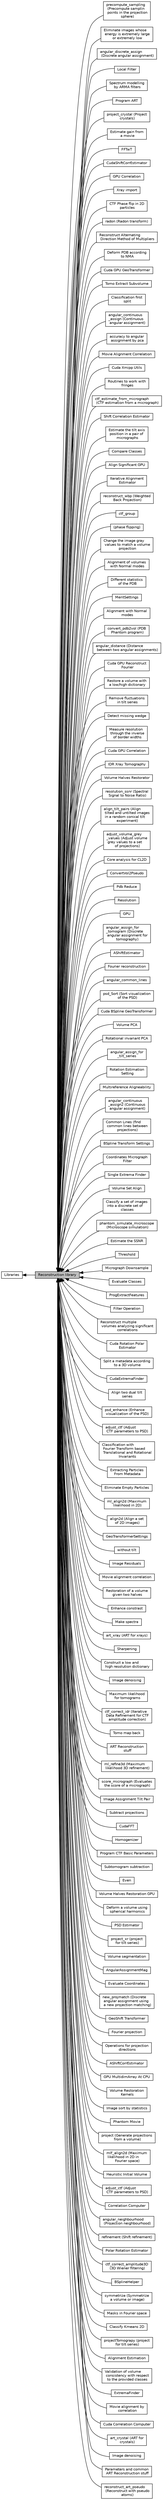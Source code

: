 digraph "Reconstruction library"
{
  edge [fontname="Helvetica",fontsize="10",labelfontname="Helvetica",labelfontsize="10"];
  node [fontname="Helvetica",fontsize="10",shape=record];
  rankdir=LR;
  Node113 [label="precompute_sampling\l (Precompute samplin\l points in the projection\l sphere)",height=0.2,width=0.4,color="black", fillcolor="white", style="filled",URL="$group__precomputeSampling.html"];
  Node91 [label="Eliminate images whose\l energy is extremely large\l or extremely low",height=0.2,width=0.4,color="black", fillcolor="white", style="filled",URL="$group__EliminateByEnergyProgram.html"];
  Node57 [label="angular_discrete_assign\l (Discrete angular assignment)",height=0.2,width=0.4,color="black", fillcolor="white", style="filled",URL="$group__AngularPredict.html"];
  Node125 [label="Local Filter",height=0.2,width=0.4,color="black", fillcolor="white", style="filled",URL="$group__Resolution.html"];
  Node83 [label="Spectrum modelling\l by ARMA filters",height=0.2,width=0.4,color="black", fillcolor="white", style="filled",URL="$group__SpARMA.html"];
  Node20 [label="Program ART",height=0.2,width=0.4,color="black", fillcolor="white", style="filled",URL="$group__Reconstruction.html"];
  Node118 [label="project_crystal (Project\l crystals)",height=0.2,width=0.4,color="black", fillcolor="white", style="filled",URL="$group__CrystalProject.html"];
  Node102 [label="Estimate gain from\l a movie",height=0.2,width=0.4,color="black", fillcolor="white", style="filled",URL="$group__EstimateGainProgram.html"];
  Node38 [label="FFTwT",height=0.2,width=0.4,color="black", fillcolor="white", style="filled",URL="$group__FFTwT.html"];
  Node150 [label="CudaShiftCorrEstimator",height=0.2,width=0.4,color="black", fillcolor="white", style="filled",URL="$group__CudaShiftCorrEstimator.html"];
  Node34 [label="GPU Correlation",height=0.2,width=0.4,color="black", fillcolor="white", style="filled",URL="$group__ProgGpuCorrelation.html"];
  Node33 [label="Xray import",height=0.2,width=0.4,color="black", fillcolor="white", style="filled",URL="$group__XrayImport.html"];
  Node76 [label="CTF Phase flip in 2D\l particles",height=0.2,width=0.4,color="black", fillcolor="white", style="filled",URL="$group__Correct.html"];
  Node121 [label="radon (Radon transform)",height=0.2,width=0.4,color="black", fillcolor="white", style="filled",URL="$group__RadonTransform.html"];
  Node18 [label="Reconstruct Alternating\l Direction Method of Multipliers",height=0.2,width=0.4,color="black", fillcolor="white", style="filled",URL="$group__ReconstructADMMProgram.html"];
  Node108 [label="Deform PDB according\l to NMA",height=0.2,width=0.4,color="black", fillcolor="white", style="filled",URL="$group__PDBNMADeform.html"];
  Node147 [label="Cuda GPU GeoTransformer",height=0.2,width=0.4,color="black", fillcolor="white", style="filled",URL="$group__GeoTransformer.html"];
  Node27 [label="Tomo Extract Subvolume",height=0.2,width=0.4,color="black", fillcolor="white", style="filled",URL="$group__ProgTomoExtractSubvolume.html"];
  Node72 [label="Classification first\l split",height=0.2,width=0.4,color="black", fillcolor="white", style="filled",URL="$group__ClassificationFirstSplit.html"];
  Node55 [label="angular_continuous\l_assign (Continuous\l angular assignment)",height=0.2,width=0.4,color="black", fillcolor="white", style="filled",URL="$group__AngularPredictContinuous.html"];
  Node51 [label="accuracy to angular\l assignment by pca",height=0.2,width=0.4,color="black", fillcolor="white", style="filled",URL="$group__Assign.html"];
  Node101 [label="Movie Alignment Correlation",height=0.2,width=0.4,color="black", fillcolor="white", style="filled",URL="$group__AProgMovieAlignmentCorrelation.html"];
  Node154 [label="Cuda Xmipp Utils",height=0.2,width=0.4,color="black", fillcolor="white", style="filled",URL="$group__CudaXmippUtils.html"];
  Node89 [label="Routines to work with\l fringes",height=0.2,width=0.4,color="black", fillcolor="white", style="filled",URL="$group__FringeProcessing.html"];
  Node79 [label="ctf_estimate_from_micrograph\l (CTF estimation from a micrograph)",height=0.2,width=0.4,color="black", fillcolor="white", style="filled",URL="$group__AssignCTF.html"];
  Node126 [label="Shift Correlation Estimator",height=0.2,width=0.4,color="black", fillcolor="white", style="filled",URL="$group__ShiftCorrEstimator.html"];
  Node58 [label="Estimate the tilt axis\l position in a pair of\l micrographs",height=0.2,width=0.4,color="black", fillcolor="white", style="filled",URL="$group__AngularEstimateTiltAxis.html"];
  Node69 [label="Compare Classes",height=0.2,width=0.4,color="black", fillcolor="white", style="filled",URL="$group__CompareClasses.html"];
  Node140 [label="Align Significant GPU",height=0.2,width=0.4,color="black", fillcolor="white", style="filled",URL="$group__ProgAlignSignificantGPU.html"];
  Node95 [label="Iterative Alignment\l Estimator",height=0.2,width=0.4,color="black", fillcolor="white", style="filled",URL="$group__IterativeAlignmentEstimator.html"];
  Node123 [label="reconstruct_wbp (Weighted\l Back Projection)",height=0.2,width=0.4,color="black", fillcolor="white", style="filled",URL="$group__WBP.html"];
  Node84 [label="ctf_group",height=0.2,width=0.4,color="black", fillcolor="white", style="filled",URL="$group__CTFGroup.html"];
  Node8 [label="(phase flipping)",height=0.2,width=0.4,color="black", fillcolor="white", style="filled",URL="$group__Micrograph__phase__Flipp.html"];
  Node132 [label="Change the image gray\l values to match a volume\l projection",height=0.2,width=0.4,color="black", fillcolor="white", style="filled",URL="$group__TransformImageGray.html"];
  Node105 [label="Alignment of volumes\l with Normal modes",height=0.2,width=0.4,color="black", fillcolor="white", style="filled",URL="$group__NMAAlignmentVol.html"];
  Node106 [label="Different statistics\l of the PDB",height=0.2,width=0.4,color="black", fillcolor="white", style="filled",URL="$group__PDBAnalysis.html"];
  Node50 [label="MeritSettings",height=0.2,width=0.4,color="black", fillcolor="white", style="filled",URL="$group__MeritSettings.html"];
  Node88 [label="Alignment with Normal\l modes",height=0.2,width=0.4,color="black", fillcolor="white", style="filled",URL="$group__NMAAlignment.html"];
  Node107 [label="convert_pdb2vol (PDB\l Phantom program)",height=0.2,width=0.4,color="black", fillcolor="white", style="filled",URL="$group__PDBPhantom.html"];
  Node53 [label="angular_distance (Distance\l between two angular assignments)",height=0.2,width=0.4,color="black", fillcolor="white", style="filled",URL="$group__AngularDistance.html"];
  Node148 [label="Cuda GPU Reconstruct\l Fourier",height=0.2,width=0.4,color="black", fillcolor="white", style="filled",URL="$group__CUDAGPURecFourier.html"];
  Node16 [label="Restore a volume with\l a low/high dictionary",height=0.2,width=0.4,color="black", fillcolor="white", style="filled",URL="$group__PDBRestoreWithDictionary.html"];
  Node28 [label="Remove fluctuations\l in tilt series",height=0.2,width=0.4,color="black", fillcolor="white", style="filled",URL="$group__RemoveFluctuations.html"];
  Node156 [label="Detect missing wedge",height=0.2,width=0.4,color="black", fillcolor="white", style="filled",URL="$group__DetectMissingWedge.html"];
  Node21 [label="Measure resolution\l through the inverse\l of border widths",height=0.2,width=0.4,color="black", fillcolor="white", style="filled",URL="$group__ResolutionIBW.html"];
  Node145 [label="Cuda GPU Correlation",height=0.2,width=0.4,color="black", fillcolor="white", style="filled",URL="$group__GpuCorrelation.html"];
  Node11 [label="IDR Xray Tomography",height=0.2,width=0.4,color="black", fillcolor="white", style="filled",URL="$group__IDRXrayTomo.html"];
  Node152 [label="Volume Halves Restorator",height=0.2,width=0.4,color="black", fillcolor="white", style="filled",URL="$group__VolumeHalvesRestorator.html"];
  Node22 [label="resolution_ssnr (Spectral\l Signal to Noise Ratio)",height=0.2,width=0.4,color="black", fillcolor="white", style="filled",URL="$group__SSNR.html"];
  Node29 [label="align_tilt_pairs (Align\l tilted and untilted images\l in a random conical tilt\l experiment)",height=0.2,width=0.4,color="black", fillcolor="white", style="filled",URL="$group__Centilt.html"];
  Node46 [label="adjust_volume_grey\l_values (Adjust volume\l grey values to a set\l of projections)",height=0.2,width=0.4,color="black", fillcolor="white", style="filled",URL="$group__AdjustVolumeProgram.html"];
  Node42 [label="Core analysis for CL2D",height=0.2,width=0.4,color="black", fillcolor="white", style="filled",URL="$group__ClassifyCL2DCore.html"];
  Node138 [label="ConvertVol2Pseudo",height=0.2,width=0.4,color="black", fillcolor="white", style="filled",URL="$group__ConvertVol2Pseudo.html"];
  Node109 [label="Pdb Reduce",height=0.2,width=0.4,color="black", fillcolor="white", style="filled",URL="$group__ProgPdbReduce.html"];
  Node37 [label="Resolution",height=0.2,width=0.4,color="black", fillcolor="white", style="filled",URL="$group__Monogenic.html"];
  Node155 [label="GPU",height=0.2,width=0.4,color="black", fillcolor="white", style="filled",URL="$group__GPU.html"];
  Node25 [label="angular_assign_for\l_tomogram (Discrete\l angular assignment for\l tomography)",height=0.2,width=0.4,color="black", fillcolor="white", style="filled",URL="$group__AngularPredictTomography.html"];
  Node64 [label="AShiftEstimator",height=0.2,width=0.4,color="black", fillcolor="white", style="filled",URL="$group__AShiftEstimator.html"];
  Node36 [label="Fourier reconstruction",height=0.2,width=0.4,color="black", fillcolor="white", style="filled",URL="$group__FourierReconstruction.html"];
  Node54 [label="angular_common_lines",height=0.2,width=0.4,color="black", fillcolor="white", style="filled",URL="$group__AngularCommonLines.html"];
  Node85 [label="psd_Sort (Sort visualization\l of the PSD)",height=0.2,width=0.4,color="black", fillcolor="white", style="filled",URL="$group__SortPSD.html"];
  Node142 [label="Cuda BSpline GeoTransformer",height=0.2,width=0.4,color="black", fillcolor="white", style="filled",URL="$group__CudaBSplineGeoTransformer.html"];
  Node31 [label="Volume PCA",height=0.2,width=0.4,color="black", fillcolor="white", style="filled",URL="$group__VolumePCA.html"];
  Node44 [label="Rotational invariant PCA",height=0.2,width=0.4,color="black", fillcolor="white", style="filled",URL="$group__RotationalPCA.html"];
  Node26 [label="angular_assign_for\l_tilt_series",height=0.2,width=0.4,color="black", fillcolor="white", style="filled",URL="$group__AngularAssignTiltSeries.html"];
  Node61 [label="Rotation Estimation\l Setting",height=0.2,width=0.4,color="black", fillcolor="white", style="filled",URL="$group__RotationEstimationSetting.html"];
  Node104 [label="Multireference Aligneability",height=0.2,width=0.4,color="black", fillcolor="white", style="filled",URL="$group__MultireferenceAligneability.html"];
  Node56 [label="angular_continuous\l_assign2 (Continuous\l angular assignment)",height=0.2,width=0.4,color="black", fillcolor="white", style="filled",URL="$group__AngularPredictContinuous2.html"];
  Node6 [label="Common Lines (find\l common lines between\l projections)",height=0.2,width=0.4,color="black", fillcolor="white", style="filled",URL="$group__CommonLinesProgram.html"];
  Node67 [label="BSpline Transform Settings",height=0.2,width=0.4,color="black", fillcolor="white", style="filled",URL="$group__BSplineTransformSettings.html"];
  Node74 [label="Coordinates Micrograph\l Filter",height=0.2,width=0.4,color="black", fillcolor="white", style="filled",URL="$group__CoordinatesMicrographFilters.html"];
  Node127 [label="Single Extrema Finder",height=0.2,width=0.4,color="black", fillcolor="white", style="filled",URL="$group__SingleExtremaFinder.html"];
  Node139 [label="Volume Set Align",height=0.2,width=0.4,color="black", fillcolor="white", style="filled",URL="$group__ProgVolumeSetAlign.html"];
  Node5 [label="Classify a set of images\l into a discrete set of\l classes",height=0.2,width=0.4,color="black", fillcolor="white", style="filled",URL="$group__ClassifySignificant.html"];
  Node111 [label="phantom_simulate_microscope\l (Microscope simulation)",height=0.2,width=0.4,color="black", fillcolor="white", style="filled",URL="$group__MicroscopeProgram.html"];
  Node116 [label="Estimate the SSNR",height=0.2,width=0.4,color="black", fillcolor="white", style="filled",URL="$group__ProgImageSSNR.html"];
  Node131 [label="Threshold",height=0.2,width=0.4,color="black", fillcolor="white", style="filled",URL="$group__ThresholdProgram.html"];
  Node41 [label="Micrograph Downsample",height=0.2,width=0.4,color="black", fillcolor="white", style="filled",URL="$group__MicrographDownsample.html"];
  Node70 [label="Evaluate Classes",height=0.2,width=0.4,color="black", fillcolor="white", style="filled",URL="$group__EvaluateClasses.html"];
  Node71 [label="ProgExtractFeatures",height=0.2,width=0.4,color="black", fillcolor="white", style="filled",URL="$group__ProgExtractFeatures.html"];
  Node114 [label="Filter Operation",height=0.2,width=0.4,color="black", fillcolor="white", style="filled",URL="$group__ProgFilter.html"];
  Node122 [label="Reconstruct multiple\l volumes analyzing significant\l correlations",height=0.2,width=0.4,color="black", fillcolor="white", style="filled",URL="$group__ReconstructSignificant.html"];
  Node149 [label="Cuda Rotation Polar\l Estimator",height=0.2,width=0.4,color="black", fillcolor="white", style="filled",URL="$group__CudaRotPolarEstimator.html"];
  Node96 [label="Split a metadata according\l to a 3D volume",height=0.2,width=0.4,color="black", fillcolor="white", style="filled",URL="$group__MetadataSplit3D.html"];
  Node151 [label="CudaExtremaFinder",height=0.2,width=0.4,color="black", fillcolor="white", style="filled",URL="$group__CudaExtremaFinder.html"];
  Node24 [label="Align two dual tilt\l series",height=0.2,width=0.4,color="black", fillcolor="white", style="filled",URL="$group__AlignDualProgram.html"];
  Node78 [label="psd_enhance (Enhance\l visualization of the PSD)",height=0.2,width=0.4,color="black", fillcolor="white", style="filled",URL="$group__EnhancePSD.html"];
  Node82 [label="adjust_ctf (Adjust\l CTF parameters to PSD)",height=0.2,width=0.4,color="black", fillcolor="white", style="filled",URL="$group__AdjustParametricCTFFast.html"];
  Node43 [label="Classification with\l Fourier Transform based\l Translational and Rotational\l Invariants",height=0.2,width=0.4,color="black", fillcolor="white", style="filled",URL="$group__ClassifyFTTRI.html"];
  Node10 [label="Extracting Particles\l From Metadata",height=0.2,width=0.4,color="black", fillcolor="white", style="filled",URL="$group__ExtractSubset.html"];
  Node92 [label="Eliminate Empty Particles",height=0.2,width=0.4,color="black", fillcolor="white", style="filled",URL="$group__ProgEliminateEmptyParticles.html"];
  Node98 [label="ml_align2d (Maximum\l likelihood in 2D)",height=0.2,width=0.4,color="black", fillcolor="white", style="filled",URL="$group__MLalign2D.html"];
  Node49 [label="align2d (Align a set\l of 2D images)",height=0.2,width=0.4,color="black", fillcolor="white", style="filled",URL="$group__Align2DProgram.html"];
  Node48 [label="GeoTransformerSettings",height=0.2,width=0.4,color="black", fillcolor="white", style="filled",URL="$group__GeoTransformerSettings.html"];
  Node133 [label="without tilt",height=0.2,width=0.4,color="black", fillcolor="white", style="filled",URL="$group__Validation.html"];
  Node115 [label="Image Residuals",height=0.2,width=0.4,color="black", fillcolor="white", style="filled",URL="$group__ProgImageResiduals.html"];
  Node1 [label="Libraries",height=0.2,width=0.4,color="black", fillcolor="white", style="filled",URL="$group__Libraries.html"];
  Node100 [label="Movie alignment correlation",height=0.2,width=0.4,color="black", fillcolor="white", style="filled",URL="$group__ProgMovieAlignmentCorrelation.html"];
  Node134 [label="Restoration of a volume\l given two halves",height=0.2,width=0.4,color="black", fillcolor="white", style="filled",URL="$group__VolumeHalvesRestoration.html"];
  Node30 [label="Enhance constrast",height=0.2,width=0.4,color="black", fillcolor="white", style="filled",URL="$group__EnhanceContrast.html"];
  Node12 [label="Make spectra",height=0.2,width=0.4,color="black", fillcolor="white", style="filled",URL="$group__MakeSpectra.html"];
  Node3 [label="art_xray (ART for xrays)",height=0.2,width=0.4,color="black", fillcolor="white", style="filled",URL="$group__ARTXray.html",tooltip=" "];
  Node136 [label="Sharpening",height=0.2,width=0.4,color="black", fillcolor="white", style="filled",URL="$group__Local.html"];
  Node15 [label="Construct a low and\l high resolution dictionary",height=0.2,width=0.4,color="black", fillcolor="white", style="filled",URL="$group__PDBConstructDictionary.html"];
  Node86 [label="Image denoising",height=0.2,width=0.4,color="black", fillcolor="white", style="filled",URL="$group__Denoise.html"];
  Node14 [label="Maximum likelihood\l for tomograms",height=0.2,width=0.4,color="black", fillcolor="white", style="filled",URL="$group__ml__tomo.html"];
  Node7 [label="ctf_correct_idr (Iterative\l Data Refinement for CTF\l amplitude correction)",height=0.2,width=0.4,color="black", fillcolor="white", style="filled",URL="$group__IDR.html"];
  Node157 [label="Tomo map back",height=0.2,width=0.4,color="black", fillcolor="white", style="filled",URL="$group__TomoMapBack.html"];
  Node65 [label="ART Reconstruction\l stuff",height=0.2,width=0.4,color="black", fillcolor="white", style="filled",URL="$group__common.html"];
  Node13 [label="ml_refine3d (Maximum\l likelihood 3D refinement)",height=0.2,width=0.4,color="black", fillcolor="white", style="filled",URL="$group__Refine3d.html"];
  Node23 [label="score_micrograph (Evaluates\l the score of a micrograph)",height=0.2,width=0.4,color="black", fillcolor="white", style="filled",URL="$group__ScoreMicrograph.html"];
  Node90 [label="Image Assignment Tilt Pair",height=0.2,width=0.4,color="black", fillcolor="white", style="filled",URL="$group__ProgassignmentTiltPair.html"];
  Node129 [label="Subtract projections",height=0.2,width=0.4,color="black", fillcolor="white", style="filled",URL="$group__ProgSubtractProjection.html"];
  Node144 [label="CudaFFT",height=0.2,width=0.4,color="black", fillcolor="white", style="filled",URL="$group__CudaFFT.html"];
  Node2 [label="Homogenizer",height=0.2,width=0.4,color="black", fillcolor="white", style="filled",URL="$group__Volume.html"];
  Node0 [label="Reconstruction library",height=0.2,width=0.4,color="black", fillcolor="grey75", style="filled", fontcolor="black"];
  Node81 [label="Program CTF Basic Parameters",height=0.2,width=0.4,color="black", fillcolor="white", style="filled",URL="$group__ProgCTFBasicParams.html"];
  Node128 [label="Subtomogram subtraction",height=0.2,width=0.4,color="black", fillcolor="white", style="filled",URL="$group__ProgSubtomoSubtraction.html"];
  Node93 [label="Even",height=0.2,width=0.4,color="black", fillcolor="white", style="filled",URL="$group__Odd.html"];
  Node141 [label="Volume Halves Restoration GPU",height=0.2,width=0.4,color="black", fillcolor="white", style="filled",URL="$group__ProgVolumeHalvesRestorationGpu.html"];
  Node73 [label="Deform a volume using\l spherical harmonics",height=0.2,width=0.4,color="black", fillcolor="white", style="filled",URL="$group__VolDeformSph.html"];
  Node120 [label="PSD Estimator",height=0.2,width=0.4,color="black", fillcolor="white", style="filled",URL="$group__PSDEstimator.html"];
  Node17 [label="project_xr (project\l for tilt series)",height=0.2,width=0.4,color="black", fillcolor="white", style="filled",URL="$group__ProjectionXRProgram.html"];
  Node137 [label="Volume segmentation",height=0.2,width=0.4,color="black", fillcolor="white", style="filled",URL="$group__VolumeSegment.html"];
  Node52 [label="AngularAssignmentMag",height=0.2,width=0.4,color="black", fillcolor="white", style="filled",URL="$group__AngularAssignmentMag.html"];
  Node9 [label="Evaluate Coordinates",height=0.2,width=0.4,color="black", fillcolor="white", style="filled",URL="$group__ProgEvaluateCoordinates.html"];
  Node60 [label="new_projmatch (Discrete\l angular assignment using\l a new projection matching)",height=0.2,width=0.4,color="black", fillcolor="white", style="filled",URL="$group__angular__projection__matching.html"];
  Node146 [label="GeoShift Transformer",height=0.2,width=0.4,color="black", fillcolor="white", style="filled",URL="$group__GeoShiftTransformer.html"];
  Node40 [label="Fourier projection",height=0.2,width=0.4,color="black", fillcolor="white", style="filled",URL="$group__FourierProjection.html"];
  Node87 [label="Operations for projection\l directions",height=0.2,width=0.4,color="black", fillcolor="white", style="filled",URL="$group__Directions.html"];
  Node63 [label="AShiftCorrEstimator",height=0.2,width=0.4,color="black", fillcolor="white", style="filled",URL="$group__AShiftCorrEstimator.html"];
  Node35 [label="GPU MultidimArray At CPU",height=0.2,width=0.4,color="black", fillcolor="white", style="filled",URL="$group__GpuMultidimArrayAtCpu.html"];
  Node153 [label="Volume Restoration\l Kernels",height=0.2,width=0.4,color="black", fillcolor="white", style="filled",URL="$group__VolumeRestorationKernels.html"];
  Node94 [label="Image sort by statistics",height=0.2,width=0.4,color="black", fillcolor="white", style="filled",URL="$group__ImageSort.html"];
  Node110 [label="Phantom Movie",height=0.2,width=0.4,color="black", fillcolor="white", style="filled",URL="$group__PhantomMovie.html"];
  Node117 [label="project (Generate projections\l from a volume)",height=0.2,width=0.4,color="black", fillcolor="white", style="filled",URL="$group__ProjectionProgram.html"];
  Node99 [label="mlf_align2d (Maximum\l likelihood in 2D in\l Fourier space)",height=0.2,width=0.4,color="black", fillcolor="white", style="filled",URL="$group__MLFalign2D.html"];
  Node135 [label="Heuristic Initial Volume",height=0.2,width=0.4,color="black", fillcolor="white", style="filled",URL="$group__VolumeInitialH.html"];
  Node80 [label="adjust_ctf (Adjust\l CTF parameters to PSD)",height=0.2,width=0.4,color="black", fillcolor="white", style="filled",URL="$group__AdjustParametricCTF.html"];
  Node75 [label="Correlation Computer",height=0.2,width=0.4,color="black", fillcolor="white", style="filled",URL="$group__CorrelationComputer.html"];
  Node59 [label="angular_neighbourhood\l (Projection neighbourhood)",height=0.2,width=0.4,color="black", fillcolor="white", style="filled",URL="$group__ProjectionNeighbourhood.html"];
  Node124 [label="refinement (Shift refinement)",height=0.2,width=0.4,color="black", fillcolor="white", style="filled",URL="$group__ShiftRefinement.html"];
  Node112 [label="Polar Rotation Estimator",height=0.2,width=0.4,color="black", fillcolor="white", style="filled",URL="$group__PolarRotationEstimator.html"];
  Node77 [label="ctf_correct_amplitude3D\l (3D Wiener filtering)",height=0.2,width=0.4,color="black", fillcolor="white", style="filled",URL="$group__CorrectAmplitude3D.html"];
  Node68 [label="BSplineHelper",height=0.2,width=0.4,color="black", fillcolor="white", style="filled",URL="$group__BSplineHelper.html"];
  Node130 [label="symmetrize (Symmetrize\l a volume or image)",height=0.2,width=0.4,color="black", fillcolor="white", style="filled",URL="$group__SymmetrizeProgram.html"];
  Node39 [label="Masks in Fourier space",height=0.2,width=0.4,color="black", fillcolor="white", style="filled",URL="$group__FourierMasks.html"];
  Node4 [label="Classify Kmeans 2D",height=0.2,width=0.4,color="black", fillcolor="white", style="filled",URL="$group__ProgClassifyKmeans2D.html"];
  Node119 [label="projectTomograpy (project\l for tilt series)",height=0.2,width=0.4,color="black", fillcolor="white", style="filled",URL="$group__ProjectionTomographyProgram.html"];
  Node45 [label="Alignment Estimation",height=0.2,width=0.4,color="black", fillcolor="white", style="filled",URL="$group__Alignment.html"];
  Node32 [label="Validation of volume\l consistency with respect\l to the provided classes",height=0.2,width=0.4,color="black", fillcolor="white", style="filled",URL="$group__VolumeValidatePCA.html"];
  Node47 [label="ExtremaFinder",height=0.2,width=0.4,color="black", fillcolor="white", style="filled",URL="$group__ExtremaFinder.html"];
  Node103 [label="Movie alignment by\l correlation",height=0.2,width=0.4,color="black", fillcolor="white", style="filled",URL="$group__MovieAlignmentCorrelation.html"];
  Node143 [label="Cuda Correlation Computer",height=0.2,width=0.4,color="black", fillcolor="white", style="filled",URL="$group__CudaCorrelationComputer.html"];
  Node62 [label="art_crystal (ART for\l crystals)",height=0.2,width=0.4,color="black", fillcolor="white", style="filled",URL="$group__ARTCrystal.html"];
  Node97 [label="Image denoising",height=0.2,width=0.4,color="black", fillcolor="white", style="filled",URL="$group__AutomaticPicking.html"];
  Node66 [label="Parameters and common\l ART Reconstruction stuff",height=0.2,width=0.4,color="black", fillcolor="white", style="filled",URL="$group__BasicART.html"];
  Node19 [label="reconstruct_art_pseudo\l (Reconstruct with pseudo\l atoms)",height=0.2,width=0.4,color="black", fillcolor="white", style="filled",URL="$group__ART__pseudo.html"];
  Node1->Node0 [shape=plaintext, dir="back", style="solid"];
  Node0->Node2 [shape=plaintext, dir="back", style="solid"];
  Node0->Node3 [shape=plaintext, dir="back", style="solid"];
  Node0->Node4 [shape=plaintext, dir="back", style="solid"];
  Node0->Node5 [shape=plaintext, dir="back", style="solid"];
  Node0->Node6 [shape=plaintext, dir="back", style="solid"];
  Node0->Node7 [shape=plaintext, dir="back", style="solid"];
  Node0->Node8 [shape=plaintext, dir="back", style="solid"];
  Node0->Node9 [shape=plaintext, dir="back", style="solid"];
  Node0->Node10 [shape=plaintext, dir="back", style="solid"];
  Node0->Node11 [shape=plaintext, dir="back", style="solid"];
  Node0->Node12 [shape=plaintext, dir="back", style="solid"];
  Node0->Node13 [shape=plaintext, dir="back", style="solid"];
  Node0->Node14 [shape=plaintext, dir="back", style="solid"];
  Node0->Node15 [shape=plaintext, dir="back", style="solid"];
  Node0->Node16 [shape=plaintext, dir="back", style="solid"];
  Node0->Node17 [shape=plaintext, dir="back", style="solid"];
  Node0->Node18 [shape=plaintext, dir="back", style="solid"];
  Node0->Node19 [shape=plaintext, dir="back", style="solid"];
  Node0->Node20 [shape=plaintext, dir="back", style="solid"];
  Node0->Node21 [shape=plaintext, dir="back", style="solid"];
  Node0->Node22 [shape=plaintext, dir="back", style="solid"];
  Node0->Node23 [shape=plaintext, dir="back", style="solid"];
  Node0->Node24 [shape=plaintext, dir="back", style="solid"];
  Node0->Node25 [shape=plaintext, dir="back", style="solid"];
  Node0->Node26 [shape=plaintext, dir="back", style="solid"];
  Node0->Node27 [shape=plaintext, dir="back", style="solid"];
  Node0->Node28 [shape=plaintext, dir="back", style="solid"];
  Node0->Node29 [shape=plaintext, dir="back", style="solid"];
  Node0->Node30 [shape=plaintext, dir="back", style="solid"];
  Node0->Node31 [shape=plaintext, dir="back", style="solid"];
  Node0->Node32 [shape=plaintext, dir="back", style="solid"];
  Node0->Node33 [shape=plaintext, dir="back", style="solid"];
  Node0->Node34 [shape=plaintext, dir="back", style="solid"];
  Node0->Node35 [shape=plaintext, dir="back", style="solid"];
  Node0->Node36 [shape=plaintext, dir="back", style="solid"];
  Node0->Node37 [shape=plaintext, dir="back", style="solid"];
  Node0->Node38 [shape=plaintext, dir="back", style="solid"];
  Node0->Node39 [shape=plaintext, dir="back", style="solid"];
  Node0->Node40 [shape=plaintext, dir="back", style="solid"];
  Node0->Node41 [shape=plaintext, dir="back", style="solid"];
  Node0->Node42 [shape=plaintext, dir="back", style="solid"];
  Node0->Node43 [shape=plaintext, dir="back", style="solid"];
  Node0->Node44 [shape=plaintext, dir="back", style="solid"];
  Node0->Node45 [shape=plaintext, dir="back", style="solid"];
  Node0->Node46 [shape=plaintext, dir="back", style="solid"];
  Node0->Node47 [shape=plaintext, dir="back", style="solid"];
  Node0->Node48 [shape=plaintext, dir="back", style="solid"];
  Node0->Node49 [shape=plaintext, dir="back", style="solid"];
  Node0->Node50 [shape=plaintext, dir="back", style="solid"];
  Node0->Node51 [shape=plaintext, dir="back", style="solid"];
  Node0->Node52 [shape=plaintext, dir="back", style="solid"];
  Node0->Node53 [shape=plaintext, dir="back", style="solid"];
  Node0->Node54 [shape=plaintext, dir="back", style="solid"];
  Node0->Node55 [shape=plaintext, dir="back", style="solid"];
  Node0->Node56 [shape=plaintext, dir="back", style="solid"];
  Node0->Node57 [shape=plaintext, dir="back", style="solid"];
  Node0->Node58 [shape=plaintext, dir="back", style="solid"];
  Node0->Node59 [shape=plaintext, dir="back", style="solid"];
  Node0->Node60 [shape=plaintext, dir="back", style="solid"];
  Node0->Node61 [shape=plaintext, dir="back", style="solid"];
  Node0->Node62 [shape=plaintext, dir="back", style="solid"];
  Node0->Node63 [shape=plaintext, dir="back", style="solid"];
  Node0->Node64 [shape=plaintext, dir="back", style="solid"];
  Node0->Node65 [shape=plaintext, dir="back", style="solid"];
  Node0->Node66 [shape=plaintext, dir="back", style="solid"];
  Node0->Node67 [shape=plaintext, dir="back", style="solid"];
  Node0->Node68 [shape=plaintext, dir="back", style="solid"];
  Node0->Node69 [shape=plaintext, dir="back", style="solid"];
  Node0->Node70 [shape=plaintext, dir="back", style="solid"];
  Node0->Node71 [shape=plaintext, dir="back", style="solid"];
  Node0->Node72 [shape=plaintext, dir="back", style="solid"];
  Node0->Node73 [shape=plaintext, dir="back", style="solid"];
  Node0->Node74 [shape=plaintext, dir="back", style="solid"];
  Node0->Node75 [shape=plaintext, dir="back", style="solid"];
  Node0->Node76 [shape=plaintext, dir="back", style="solid"];
  Node0->Node77 [shape=plaintext, dir="back", style="solid"];
  Node0->Node78 [shape=plaintext, dir="back", style="solid"];
  Node0->Node79 [shape=plaintext, dir="back", style="solid"];
  Node0->Node80 [shape=plaintext, dir="back", style="solid"];
  Node0->Node81 [shape=plaintext, dir="back", style="solid"];
  Node0->Node82 [shape=plaintext, dir="back", style="solid"];
  Node0->Node83 [shape=plaintext, dir="back", style="solid"];
  Node0->Node84 [shape=plaintext, dir="back", style="solid"];
  Node0->Node85 [shape=plaintext, dir="back", style="solid"];
  Node0->Node86 [shape=plaintext, dir="back", style="solid"];
  Node0->Node87 [shape=plaintext, dir="back", style="solid"];
  Node0->Node88 [shape=plaintext, dir="back", style="solid"];
  Node0->Node89 [shape=plaintext, dir="back", style="solid"];
  Node0->Node90 [shape=plaintext, dir="back", style="solid"];
  Node0->Node91 [shape=plaintext, dir="back", style="solid"];
  Node0->Node92 [shape=plaintext, dir="back", style="solid"];
  Node0->Node93 [shape=plaintext, dir="back", style="solid"];
  Node0->Node94 [shape=plaintext, dir="back", style="solid"];
  Node0->Node95 [shape=plaintext, dir="back", style="solid"];
  Node0->Node96 [shape=plaintext, dir="back", style="solid"];
  Node0->Node97 [shape=plaintext, dir="back", style="solid"];
  Node0->Node98 [shape=plaintext, dir="back", style="solid"];
  Node0->Node99 [shape=plaintext, dir="back", style="solid"];
  Node0->Node100 [shape=plaintext, dir="back", style="solid"];
  Node0->Node101 [shape=plaintext, dir="back", style="solid"];
  Node0->Node102 [shape=plaintext, dir="back", style="solid"];
  Node0->Node103 [shape=plaintext, dir="back", style="solid"];
  Node0->Node104 [shape=plaintext, dir="back", style="solid"];
  Node0->Node105 [shape=plaintext, dir="back", style="solid"];
  Node0->Node106 [shape=plaintext, dir="back", style="solid"];
  Node0->Node107 [shape=plaintext, dir="back", style="solid"];
  Node0->Node108 [shape=plaintext, dir="back", style="solid"];
  Node0->Node109 [shape=plaintext, dir="back", style="solid"];
  Node0->Node110 [shape=plaintext, dir="back", style="solid"];
  Node0->Node111 [shape=plaintext, dir="back", style="solid"];
  Node0->Node112 [shape=plaintext, dir="back", style="solid"];
  Node0->Node113 [shape=plaintext, dir="back", style="solid"];
  Node0->Node114 [shape=plaintext, dir="back", style="solid"];
  Node0->Node115 [shape=plaintext, dir="back", style="solid"];
  Node0->Node116 [shape=plaintext, dir="back", style="solid"];
  Node0->Node117 [shape=plaintext, dir="back", style="solid"];
  Node0->Node118 [shape=plaintext, dir="back", style="solid"];
  Node0->Node119 [shape=plaintext, dir="back", style="solid"];
  Node0->Node120 [shape=plaintext, dir="back", style="solid"];
  Node0->Node121 [shape=plaintext, dir="back", style="solid"];
  Node0->Node122 [shape=plaintext, dir="back", style="solid"];
  Node0->Node123 [shape=plaintext, dir="back", style="solid"];
  Node0->Node124 [shape=plaintext, dir="back", style="solid"];
  Node0->Node125 [shape=plaintext, dir="back", style="solid"];
  Node0->Node126 [shape=plaintext, dir="back", style="solid"];
  Node0->Node127 [shape=plaintext, dir="back", style="solid"];
  Node0->Node128 [shape=plaintext, dir="back", style="solid"];
  Node0->Node129 [shape=plaintext, dir="back", style="solid"];
  Node0->Node130 [shape=plaintext, dir="back", style="solid"];
  Node0->Node131 [shape=plaintext, dir="back", style="solid"];
  Node0->Node132 [shape=plaintext, dir="back", style="solid"];
  Node0->Node133 [shape=plaintext, dir="back", style="solid"];
  Node0->Node134 [shape=plaintext, dir="back", style="solid"];
  Node0->Node135 [shape=plaintext, dir="back", style="solid"];
  Node0->Node136 [shape=plaintext, dir="back", style="solid"];
  Node0->Node137 [shape=plaintext, dir="back", style="solid"];
  Node0->Node138 [shape=plaintext, dir="back", style="solid"];
  Node0->Node139 [shape=plaintext, dir="back", style="solid"];
  Node0->Node140 [shape=plaintext, dir="back", style="solid"];
  Node0->Node141 [shape=plaintext, dir="back", style="solid"];
  Node0->Node142 [shape=plaintext, dir="back", style="solid"];
  Node0->Node143 [shape=plaintext, dir="back", style="solid"];
  Node0->Node144 [shape=plaintext, dir="back", style="solid"];
  Node0->Node145 [shape=plaintext, dir="back", style="solid"];
  Node0->Node146 [shape=plaintext, dir="back", style="solid"];
  Node0->Node147 [shape=plaintext, dir="back", style="solid"];
  Node0->Node148 [shape=plaintext, dir="back", style="solid"];
  Node0->Node149 [shape=plaintext, dir="back", style="solid"];
  Node0->Node150 [shape=plaintext, dir="back", style="solid"];
  Node0->Node151 [shape=plaintext, dir="back", style="solid"];
  Node0->Node152 [shape=plaintext, dir="back", style="solid"];
  Node0->Node153 [shape=plaintext, dir="back", style="solid"];
  Node0->Node154 [shape=plaintext, dir="back", style="solid"];
  Node0->Node155 [shape=plaintext, dir="back", style="solid"];
  Node0->Node156 [shape=plaintext, dir="back", style="solid"];
  Node0->Node157 [shape=plaintext, dir="back", style="solid"];
}
